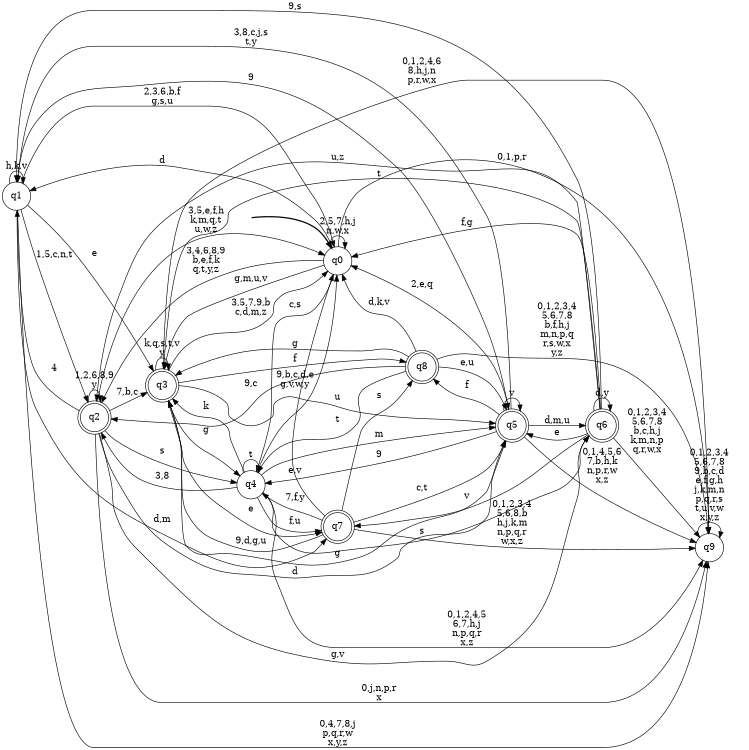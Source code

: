 digraph BlueStar {
__start0 [style = invis, shape = none, label = "", width = 0, height = 0];

rankdir=LR;
size="8,5";

s0 [style="filled", color="black", fillcolor="white" shape="circle", label="q0"];
s1 [style="filled", color="black", fillcolor="white" shape="circle", label="q1"];
s2 [style="rounded,filled", color="black", fillcolor="white" shape="doublecircle", label="q2"];
s3 [style="rounded,filled", color="black", fillcolor="white" shape="doublecircle", label="q3"];
s4 [style="filled", color="black", fillcolor="white" shape="circle", label="q4"];
s5 [style="rounded,filled", color="black", fillcolor="white" shape="doublecircle", label="q5"];
s6 [style="rounded,filled", color="black", fillcolor="white" shape="doublecircle", label="q6"];
s7 [style="rounded,filled", color="black", fillcolor="white" shape="doublecircle", label="q7"];
s8 [style="rounded,filled", color="black", fillcolor="white" shape="doublecircle", label="q8"];
s9 [style="filled", color="black", fillcolor="white" shape="circle", label="q9"];
subgraph cluster_main { 
	graph [pad=".75", ranksep="0.15", nodesep="0.15"];
	 style=invis; 
	__start0 -> s0 [penwidth=2];
}
s0 -> s0 [label="2,5,7,h,j\nn,w,x"];
s0 -> s1 [label="d"];
s0 -> s2 [label="3,4,6,8,9\nb,e,f,k\nq,t,y,z"];
s0 -> s3 [label="g,m,u,v"];
s0 -> s4 [label="c,s"];
s0 -> s9 [label="0,1,p,r"];
s1 -> s0 [label="2,3,6,b,f\ng,s,u"];
s1 -> s1 [label="h,k,v"];
s1 -> s2 [label="1,5,c,n,t"];
s1 -> s3 [label="e"];
s1 -> s5 [label="9"];
s1 -> s7 [label="d,m"];
s1 -> s9 [label="0,4,7,8,j\np,q,r,w\nx,y,z"];
s2 -> s0 [label="3,5,e,f,h\nk,m,q,t\nu,w,z"];
s2 -> s1 [label="4"];
s2 -> s2 [label="1,2,6,8,9\ny"];
s2 -> s3 [label="7,b,c"];
s2 -> s4 [label="s"];
s2 -> s5 [label="d"];
s2 -> s6 [label="g,v"];
s2 -> s9 [label="0,j,n,p,r\nx"];
s3 -> s0 [label="3,5,7,9,b\nc,d,m,z"];
s3 -> s3 [label="k,q,s,t,v\ny"];
s3 -> s4 [label="g"];
s3 -> s5 [label="u"];
s3 -> s7 [label="e"];
s3 -> s8 [label="f"];
s3 -> s9 [label="0,1,2,4,6\n8,h,j,n\np,r,w,x"];
s4 -> s0 [label="9,b,c,d,e\ng,v,w,y"];
s4 -> s2 [label="3,8"];
s4 -> s3 [label="k"];
s4 -> s4 [label="t"];
s4 -> s5 [label="m"];
s4 -> s6 [label="s"];
s4 -> s7 [label="f,u"];
s4 -> s9 [label="0,1,2,4,5\n6,7,h,j\nn,p,q,r\nx,z"];
s5 -> s0 [label="2,e,q"];
s5 -> s1 [label="3,8,c,j,s\nt,y"];
s5 -> s3 [label="g"];
s5 -> s4 [label="9"];
s5 -> s5 [label="v"];
s5 -> s6 [label="d,m,u"];
s5 -> s8 [label="f"];
s5 -> s9 [label="0,1,4,5,6\n7,b,h,k\nn,p,r,w\nx,z"];
s6 -> s0 [label="f,g"];
s6 -> s1 [label="9,s"];
s6 -> s2 [label="u,z"];
s6 -> s3 [label="t"];
s6 -> s5 [label="e"];
s6 -> s6 [label="d,y"];
s6 -> s7 [label="v"];
s6 -> s9 [label="0,1,2,3,4\n5,6,7,8\nb,c,h,j\nk,m,n,p\nq,r,w,x"];
s7 -> s0 [label="e,v"];
s7 -> s3 [label="9,d,g,u"];
s7 -> s4 [label="7,f,y"];
s7 -> s5 [label="c,t"];
s7 -> s8 [label="s"];
s7 -> s9 [label="0,1,2,3,4\n5,6,8,b\nh,j,k,m\nn,p,q,r\nw,x,z"];
s8 -> s0 [label="d,k,v"];
s8 -> s2 [label="9,c"];
s8 -> s3 [label="g"];
s8 -> s4 [label="t"];
s8 -> s5 [label="e,u"];
s8 -> s9 [label="0,1,2,3,4\n5,6,7,8\nb,f,h,j\nm,n,p,q\nr,s,w,x\ny,z"];
s9 -> s9 [label="0,1,2,3,4\n5,6,7,8\n9,b,c,d\ne,f,g,h\nj,k,m,n\np,q,r,s\nt,u,v,w\nx,y,z"];

}